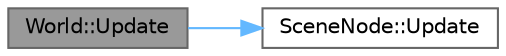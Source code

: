 digraph "World::Update"
{
 // LATEX_PDF_SIZE
  bgcolor="transparent";
  edge [fontname=Helvetica,fontsize=10,labelfontname=Helvetica,labelfontsize=10];
  node [fontname=Helvetica,fontsize=10,shape=box,height=0.2,width=0.4];
  rankdir="LR";
  Node1 [label="World::Update",height=0.2,width=0.4,color="gray40", fillcolor="grey60", style="filled", fontcolor="black",tooltip="Update root node and scroll the background."];
  Node1 -> Node2 [color="steelblue1",style="solid"];
  Node2 [label="SceneNode::Update",height=0.2,width=0.4,color="grey40", fillcolor="white", style="filled",URL="$class_scene_node.html#aa801e799edb585d7e371ffacf4786f94",tooltip=" "];
}
